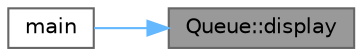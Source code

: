 digraph "Queue::display"
{
 // LATEX_PDF_SIZE
  bgcolor="transparent";
  edge [fontname=Helvetica,fontsize=10,labelfontname=Helvetica,labelfontsize=10];
  node [fontname=Helvetica,fontsize=10,shape=box,height=0.2,width=0.4];
  rankdir="RL";
  Node1 [id="Node000001",label="Queue::display",height=0.2,width=0.4,color="gray40", fillcolor="grey60", style="filled", fontcolor="black",tooltip="method untuk menghapus data dalam antrian"];
  Node1 -> Node2 [id="edge1_Node000001_Node000002",dir="back",color="steelblue1",style="solid",tooltip=" "];
  Node2 [id="Node000002",label="main",height=0.2,width=0.4,color="grey40", fillcolor="white", style="filled",URL="$circular_queques_8cpp.html#ae66f6b31b5ad750f1fe042a706a4e3d4",tooltip="method utama untuk menjalankan progam"];
}
